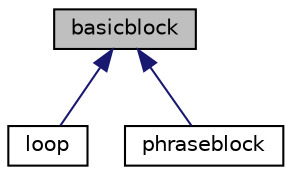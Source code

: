 digraph G
{
  edge [fontname="Helvetica",fontsize="10",labelfontname="Helvetica",labelfontsize="10"];
  node [fontname="Helvetica",fontsize="10",shape=record];
  Node1 [label="basicblock",height=0.2,width=0.4,color="black", fillcolor="grey75", style="filled" fontcolor="black"];
  Node1 -> Node2 [dir=back,color="midnightblue",fontsize="10",style="solid",fontname="Helvetica"];
  Node2 [label="loop",height=0.2,width=0.4,color="black", fillcolor="white", style="filled",URL="$classloop.html"];
  Node1 -> Node3 [dir=back,color="midnightblue",fontsize="10",style="solid",fontname="Helvetica"];
  Node3 [label="phraseblock",height=0.2,width=0.4,color="black", fillcolor="white", style="filled",URL="$classphraseblock.html"];
}
